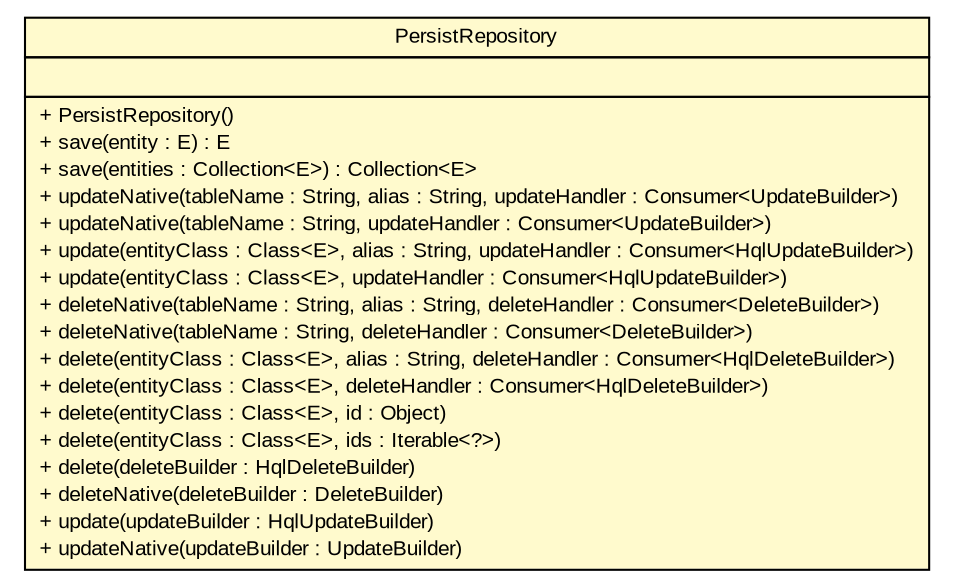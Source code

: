 #!/usr/local/bin/dot
#
# Class diagram 
# Generated by UMLGraph version R5_6 (http://www.umlgraph.org/)
#

digraph G {
	edge [fontname="arial",fontsize=10,labelfontname="arial",labelfontsize=10];
	node [fontname="arial",fontsize=10,shape=plaintext];
	nodesep=0.25;
	ranksep=0.5;
	// br.gov.to.sefaz.persistence.repository.PersistRepository
	c618513 [label=<<table title="br.gov.to.sefaz.persistence.repository.PersistRepository" border="0" cellborder="1" cellspacing="0" cellpadding="2" port="p" bgcolor="lemonChiffon" href="./PersistRepository.html">
		<tr><td><table border="0" cellspacing="0" cellpadding="1">
<tr><td align="center" balign="center"> PersistRepository </td></tr>
		</table></td></tr>
		<tr><td><table border="0" cellspacing="0" cellpadding="1">
<tr><td align="left" balign="left">  </td></tr>
		</table></td></tr>
		<tr><td><table border="0" cellspacing="0" cellpadding="1">
<tr><td align="left" balign="left"> + PersistRepository() </td></tr>
<tr><td align="left" balign="left"> + save(entity : E) : E </td></tr>
<tr><td align="left" balign="left"> + save(entities : Collection&lt;E&gt;) : Collection&lt;E&gt; </td></tr>
<tr><td align="left" balign="left"> + updateNative(tableName : String, alias : String, updateHandler : Consumer&lt;UpdateBuilder&gt;) </td></tr>
<tr><td align="left" balign="left"> + updateNative(tableName : String, updateHandler : Consumer&lt;UpdateBuilder&gt;) </td></tr>
<tr><td align="left" balign="left"> + update(entityClass : Class&lt;E&gt;, alias : String, updateHandler : Consumer&lt;HqlUpdateBuilder&gt;) </td></tr>
<tr><td align="left" balign="left"> + update(entityClass : Class&lt;E&gt;, updateHandler : Consumer&lt;HqlUpdateBuilder&gt;) </td></tr>
<tr><td align="left" balign="left"> + deleteNative(tableName : String, alias : String, deleteHandler : Consumer&lt;DeleteBuilder&gt;) </td></tr>
<tr><td align="left" balign="left"> + deleteNative(tableName : String, deleteHandler : Consumer&lt;DeleteBuilder&gt;) </td></tr>
<tr><td align="left" balign="left"> + delete(entityClass : Class&lt;E&gt;, alias : String, deleteHandler : Consumer&lt;HqlDeleteBuilder&gt;) </td></tr>
<tr><td align="left" balign="left"> + delete(entityClass : Class&lt;E&gt;, deleteHandler : Consumer&lt;HqlDeleteBuilder&gt;) </td></tr>
<tr><td align="left" balign="left"> + delete(entityClass : Class&lt;E&gt;, id : Object) </td></tr>
<tr><td align="left" balign="left"> + delete(entityClass : Class&lt;E&gt;, ids : Iterable&lt;?&gt;) </td></tr>
<tr><td align="left" balign="left"> + delete(deleteBuilder : HqlDeleteBuilder) </td></tr>
<tr><td align="left" balign="left"> + deleteNative(deleteBuilder : DeleteBuilder) </td></tr>
<tr><td align="left" balign="left"> + update(updateBuilder : HqlUpdateBuilder) </td></tr>
<tr><td align="left" balign="left"> + updateNative(updateBuilder : UpdateBuilder) </td></tr>
		</table></td></tr>
		</table>>, URL="./PersistRepository.html", fontname="arial", fontcolor="black", fontsize=10.0];
}

